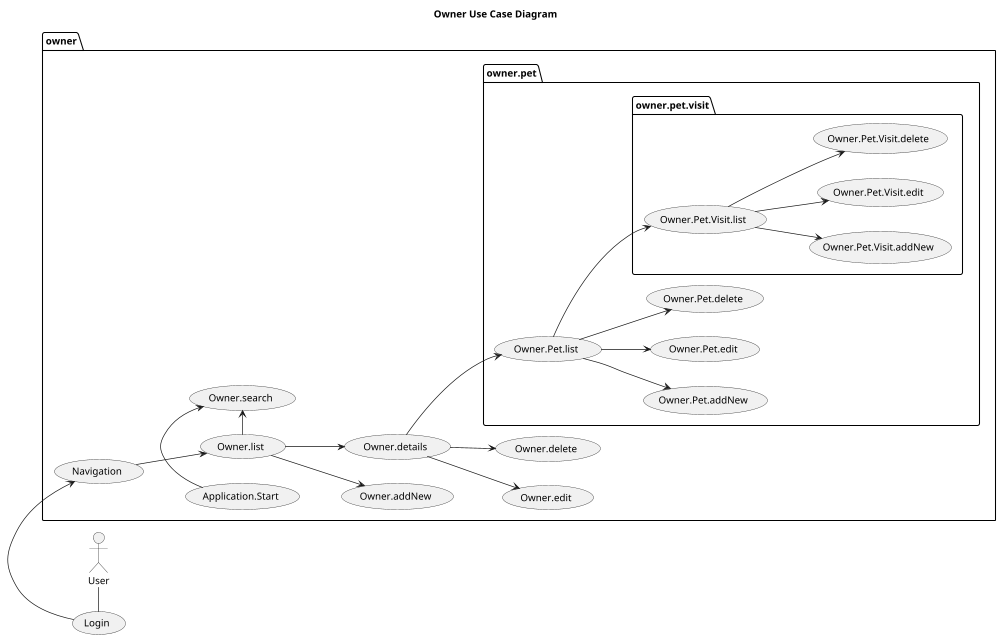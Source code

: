 @startuml

title Owner Use Case Diagram

'https://plantuml.com/use-case-diagram

left to right direction
'top to bottom direction

scale 1000 width

User - (Login)
package owner {
    (Login) -> (Navigation)
    (Application.Start) -> (Owner.search)
    (Navigation) --> (Owner.list)
    (Owner.list) -> (Owner.search)
    (Owner.list) --> (Owner.addNew)
    (Owner.list) --> (Owner.details)
    (Owner.details) --> (Owner.edit)
    (Owner.details) --> (Owner.delete)
    package owner.pet {
        (Owner.details) --> (Owner.Pet.list)
        (Owner.Pet.list) --> (Owner.Pet.addNew)
        (Owner.Pet.list) --> (Owner.Pet.edit)
        (Owner.Pet.list) --> (Owner.Pet.delete)
         package owner.pet.visit {
            (Owner.Pet.list) --> (Owner.Pet.Visit.list)
            (Owner.Pet.Visit.list) --> (Owner.Pet.Visit.addNew)
            (Owner.Pet.Visit.list) --> (Owner.Pet.Visit.edit)
            (Owner.Pet.Visit.list) --> (Owner.Pet.Visit.delete)
        }
    }
}
@enduml